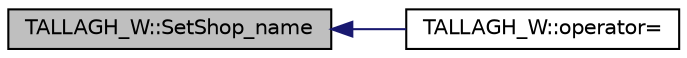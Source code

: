 digraph "TALLAGH_W::SetShop_name"
{
  edge [fontname="Helvetica",fontsize="10",labelfontname="Helvetica",labelfontsize="10"];
  node [fontname="Helvetica",fontsize="10",shape=record];
  rankdir="LR";
  Node1 [label="TALLAGH_W::SetShop_name",height=0.2,width=0.4,color="black", fillcolor="grey75", style="filled", fontcolor="black"];
  Node1 -> Node2 [dir="back",color="midnightblue",fontsize="10",style="solid"];
  Node2 [label="TALLAGH_W::operator=",height=0.2,width=0.4,color="black", fillcolor="white", style="filled",URL="$class_t_a_l_l_a_g_h___w.html#a0ac3db0bae78cc4e59f175e90374ed50"];
}
